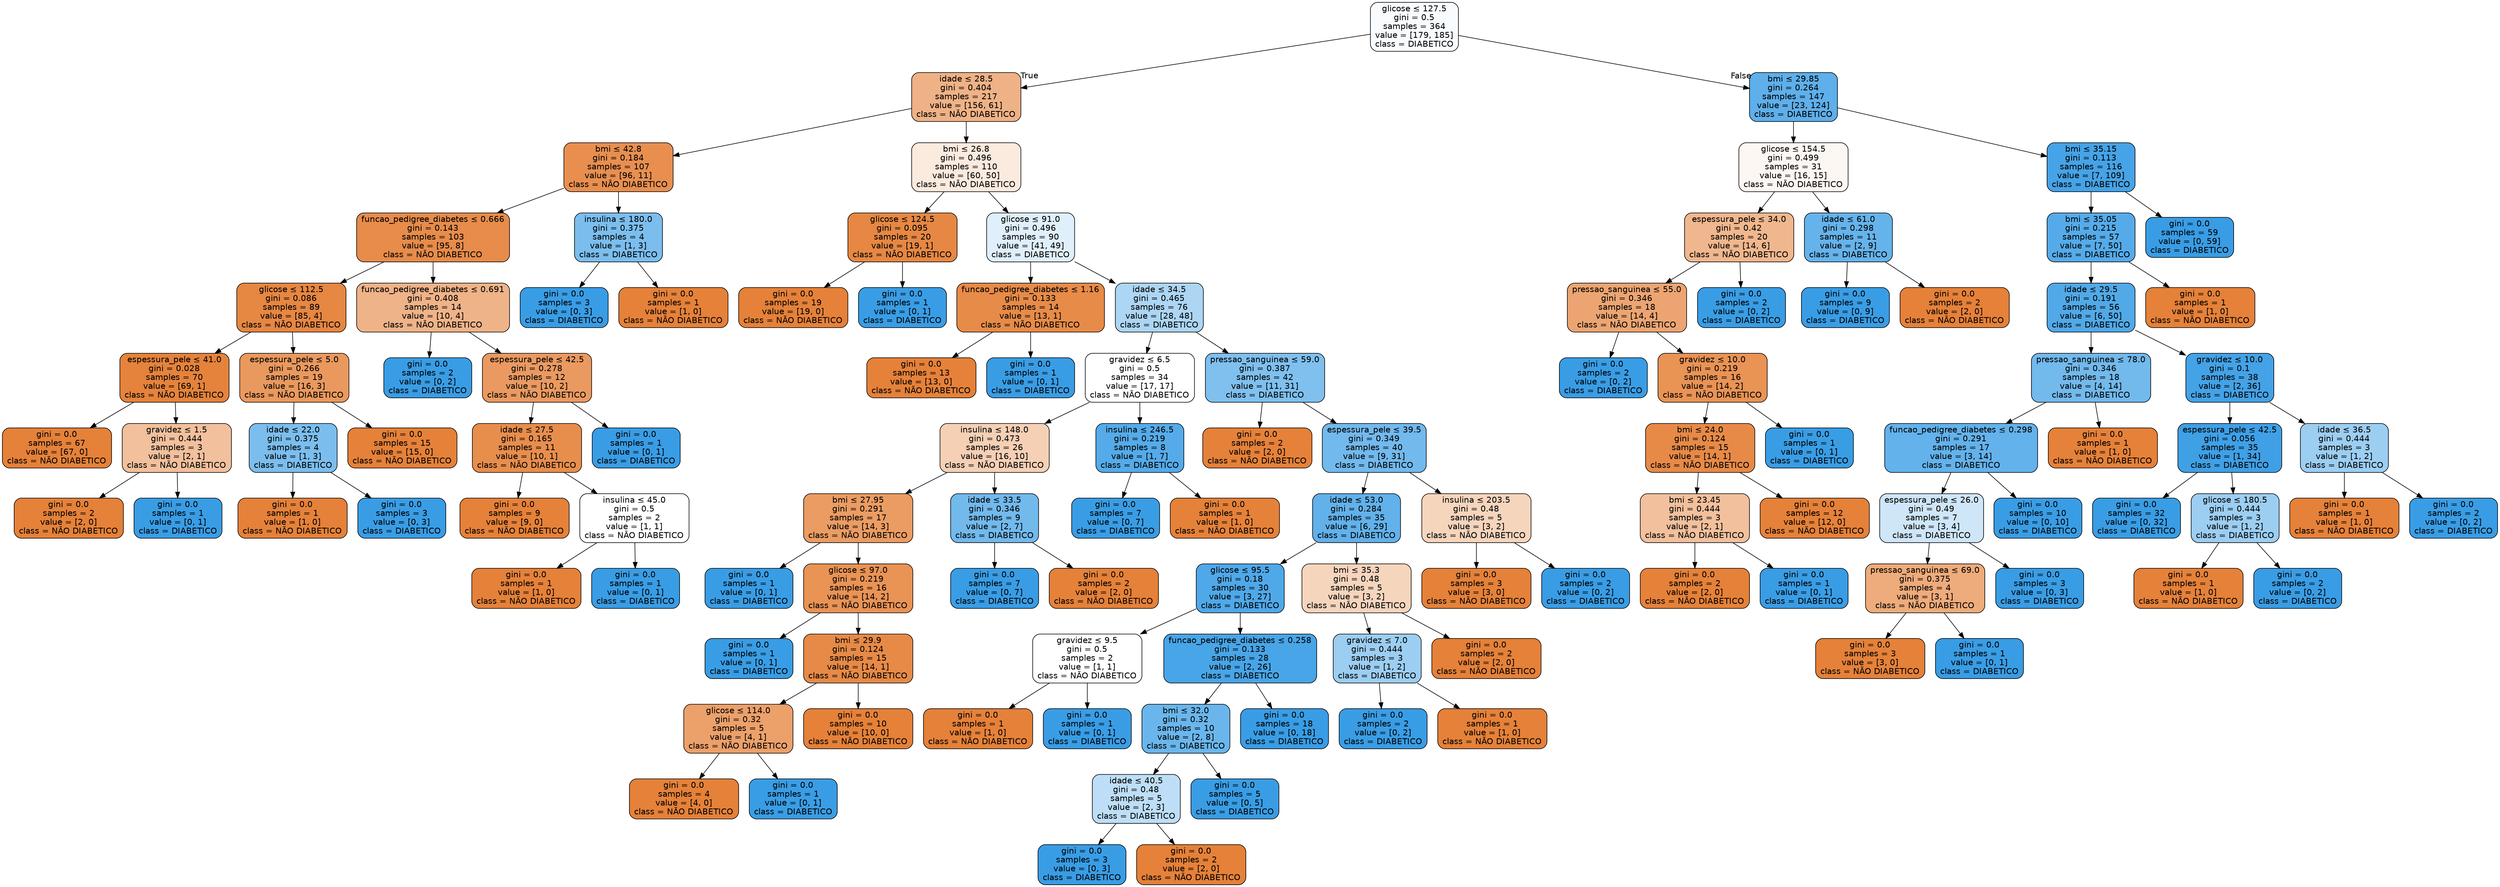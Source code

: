 digraph Tree {
node [shape=box, style="filled, rounded", color="black", fontname="helvetica"] ;
edge [fontname="helvetica"] ;
0 [label=<glicose &le; 127.5<br/>gini = 0.5<br/>samples = 364<br/>value = [179, 185]<br/>class = DIABETICO>, fillcolor="#f9fcfe"] ;
1 [label=<idade &le; 28.5<br/>gini = 0.404<br/>samples = 217<br/>value = [156, 61]<br/>class = NÃO DIABETICO>, fillcolor="#efb286"] ;
0 -> 1 [labeldistance=2.5, labelangle=45, headlabel="True"] ;
2 [label=<bmi &le; 42.8<br/>gini = 0.184<br/>samples = 107<br/>value = [96, 11]<br/>class = NÃO DIABETICO>, fillcolor="#e88f50"] ;
1 -> 2 ;
3 [label=<funcao_pedigree_diabetes &le; 0.666<br/>gini = 0.143<br/>samples = 103<br/>value = [95, 8]<br/>class = NÃO DIABETICO>, fillcolor="#e78c4a"] ;
2 -> 3 ;
4 [label=<glicose &le; 112.5<br/>gini = 0.086<br/>samples = 89<br/>value = [85, 4]<br/>class = NÃO DIABETICO>, fillcolor="#e68742"] ;
3 -> 4 ;
5 [label=<espessura_pele &le; 41.0<br/>gini = 0.028<br/>samples = 70<br/>value = [69, 1]<br/>class = NÃO DIABETICO>, fillcolor="#e5833c"] ;
4 -> 5 ;
6 [label=<gini = 0.0<br/>samples = 67<br/>value = [67, 0]<br/>class = NÃO DIABETICO>, fillcolor="#e58139"] ;
5 -> 6 ;
7 [label=<gravidez &le; 1.5<br/>gini = 0.444<br/>samples = 3<br/>value = [2, 1]<br/>class = NÃO DIABETICO>, fillcolor="#f2c09c"] ;
5 -> 7 ;
8 [label=<gini = 0.0<br/>samples = 2<br/>value = [2, 0]<br/>class = NÃO DIABETICO>, fillcolor="#e58139"] ;
7 -> 8 ;
9 [label=<gini = 0.0<br/>samples = 1<br/>value = [0, 1]<br/>class = DIABETICO>, fillcolor="#399de5"] ;
7 -> 9 ;
10 [label=<espessura_pele &le; 5.0<br/>gini = 0.266<br/>samples = 19<br/>value = [16, 3]<br/>class = NÃO DIABETICO>, fillcolor="#ea995e"] ;
4 -> 10 ;
11 [label=<idade &le; 22.0<br/>gini = 0.375<br/>samples = 4<br/>value = [1, 3]<br/>class = DIABETICO>, fillcolor="#7bbeee"] ;
10 -> 11 ;
12 [label=<gini = 0.0<br/>samples = 1<br/>value = [1, 0]<br/>class = NÃO DIABETICO>, fillcolor="#e58139"] ;
11 -> 12 ;
13 [label=<gini = 0.0<br/>samples = 3<br/>value = [0, 3]<br/>class = DIABETICO>, fillcolor="#399de5"] ;
11 -> 13 ;
14 [label=<gini = 0.0<br/>samples = 15<br/>value = [15, 0]<br/>class = NÃO DIABETICO>, fillcolor="#e58139"] ;
10 -> 14 ;
15 [label=<funcao_pedigree_diabetes &le; 0.691<br/>gini = 0.408<br/>samples = 14<br/>value = [10, 4]<br/>class = NÃO DIABETICO>, fillcolor="#efb388"] ;
3 -> 15 ;
16 [label=<gini = 0.0<br/>samples = 2<br/>value = [0, 2]<br/>class = DIABETICO>, fillcolor="#399de5"] ;
15 -> 16 ;
17 [label=<espessura_pele &le; 42.5<br/>gini = 0.278<br/>samples = 12<br/>value = [10, 2]<br/>class = NÃO DIABETICO>, fillcolor="#ea9a61"] ;
15 -> 17 ;
18 [label=<idade &le; 27.5<br/>gini = 0.165<br/>samples = 11<br/>value = [10, 1]<br/>class = NÃO DIABETICO>, fillcolor="#e88e4d"] ;
17 -> 18 ;
19 [label=<gini = 0.0<br/>samples = 9<br/>value = [9, 0]<br/>class = NÃO DIABETICO>, fillcolor="#e58139"] ;
18 -> 19 ;
20 [label=<insulina &le; 45.0<br/>gini = 0.5<br/>samples = 2<br/>value = [1, 1]<br/>class = NÃO DIABETICO>, fillcolor="#ffffff"] ;
18 -> 20 ;
21 [label=<gini = 0.0<br/>samples = 1<br/>value = [1, 0]<br/>class = NÃO DIABETICO>, fillcolor="#e58139"] ;
20 -> 21 ;
22 [label=<gini = 0.0<br/>samples = 1<br/>value = [0, 1]<br/>class = DIABETICO>, fillcolor="#399de5"] ;
20 -> 22 ;
23 [label=<gini = 0.0<br/>samples = 1<br/>value = [0, 1]<br/>class = DIABETICO>, fillcolor="#399de5"] ;
17 -> 23 ;
24 [label=<insulina &le; 180.0<br/>gini = 0.375<br/>samples = 4<br/>value = [1, 3]<br/>class = DIABETICO>, fillcolor="#7bbeee"] ;
2 -> 24 ;
25 [label=<gini = 0.0<br/>samples = 3<br/>value = [0, 3]<br/>class = DIABETICO>, fillcolor="#399de5"] ;
24 -> 25 ;
26 [label=<gini = 0.0<br/>samples = 1<br/>value = [1, 0]<br/>class = NÃO DIABETICO>, fillcolor="#e58139"] ;
24 -> 26 ;
27 [label=<bmi &le; 26.8<br/>gini = 0.496<br/>samples = 110<br/>value = [60, 50]<br/>class = NÃO DIABETICO>, fillcolor="#fbeade"] ;
1 -> 27 ;
28 [label=<glicose &le; 124.5<br/>gini = 0.095<br/>samples = 20<br/>value = [19, 1]<br/>class = NÃO DIABETICO>, fillcolor="#e68843"] ;
27 -> 28 ;
29 [label=<gini = 0.0<br/>samples = 19<br/>value = [19, 0]<br/>class = NÃO DIABETICO>, fillcolor="#e58139"] ;
28 -> 29 ;
30 [label=<gini = 0.0<br/>samples = 1<br/>value = [0, 1]<br/>class = DIABETICO>, fillcolor="#399de5"] ;
28 -> 30 ;
31 [label=<glicose &le; 91.0<br/>gini = 0.496<br/>samples = 90<br/>value = [41, 49]<br/>class = DIABETICO>, fillcolor="#dfeffb"] ;
27 -> 31 ;
32 [label=<funcao_pedigree_diabetes &le; 1.16<br/>gini = 0.133<br/>samples = 14<br/>value = [13, 1]<br/>class = NÃO DIABETICO>, fillcolor="#e78b48"] ;
31 -> 32 ;
33 [label=<gini = 0.0<br/>samples = 13<br/>value = [13, 0]<br/>class = NÃO DIABETICO>, fillcolor="#e58139"] ;
32 -> 33 ;
34 [label=<gini = 0.0<br/>samples = 1<br/>value = [0, 1]<br/>class = DIABETICO>, fillcolor="#399de5"] ;
32 -> 34 ;
35 [label=<idade &le; 34.5<br/>gini = 0.465<br/>samples = 76<br/>value = [28, 48]<br/>class = DIABETICO>, fillcolor="#acd6f4"] ;
31 -> 35 ;
36 [label=<gravidez &le; 6.5<br/>gini = 0.5<br/>samples = 34<br/>value = [17, 17]<br/>class = NÃO DIABETICO>, fillcolor="#ffffff"] ;
35 -> 36 ;
37 [label=<insulina &le; 148.0<br/>gini = 0.473<br/>samples = 26<br/>value = [16, 10]<br/>class = NÃO DIABETICO>, fillcolor="#f5d0b5"] ;
36 -> 37 ;
38 [label=<bmi &le; 27.95<br/>gini = 0.291<br/>samples = 17<br/>value = [14, 3]<br/>class = NÃO DIABETICO>, fillcolor="#eb9c63"] ;
37 -> 38 ;
39 [label=<gini = 0.0<br/>samples = 1<br/>value = [0, 1]<br/>class = DIABETICO>, fillcolor="#399de5"] ;
38 -> 39 ;
40 [label=<glicose &le; 97.0<br/>gini = 0.219<br/>samples = 16<br/>value = [14, 2]<br/>class = NÃO DIABETICO>, fillcolor="#e99355"] ;
38 -> 40 ;
41 [label=<gini = 0.0<br/>samples = 1<br/>value = [0, 1]<br/>class = DIABETICO>, fillcolor="#399de5"] ;
40 -> 41 ;
42 [label=<bmi &le; 29.9<br/>gini = 0.124<br/>samples = 15<br/>value = [14, 1]<br/>class = NÃO DIABETICO>, fillcolor="#e78a47"] ;
40 -> 42 ;
43 [label=<glicose &le; 114.0<br/>gini = 0.32<br/>samples = 5<br/>value = [4, 1]<br/>class = NÃO DIABETICO>, fillcolor="#eca06a"] ;
42 -> 43 ;
44 [label=<gini = 0.0<br/>samples = 4<br/>value = [4, 0]<br/>class = NÃO DIABETICO>, fillcolor="#e58139"] ;
43 -> 44 ;
45 [label=<gini = 0.0<br/>samples = 1<br/>value = [0, 1]<br/>class = DIABETICO>, fillcolor="#399de5"] ;
43 -> 45 ;
46 [label=<gini = 0.0<br/>samples = 10<br/>value = [10, 0]<br/>class = NÃO DIABETICO>, fillcolor="#e58139"] ;
42 -> 46 ;
47 [label=<idade &le; 33.5<br/>gini = 0.346<br/>samples = 9<br/>value = [2, 7]<br/>class = DIABETICO>, fillcolor="#72b9ec"] ;
37 -> 47 ;
48 [label=<gini = 0.0<br/>samples = 7<br/>value = [0, 7]<br/>class = DIABETICO>, fillcolor="#399de5"] ;
47 -> 48 ;
49 [label=<gini = 0.0<br/>samples = 2<br/>value = [2, 0]<br/>class = NÃO DIABETICO>, fillcolor="#e58139"] ;
47 -> 49 ;
50 [label=<insulina &le; 246.5<br/>gini = 0.219<br/>samples = 8<br/>value = [1, 7]<br/>class = DIABETICO>, fillcolor="#55abe9"] ;
36 -> 50 ;
51 [label=<gini = 0.0<br/>samples = 7<br/>value = [0, 7]<br/>class = DIABETICO>, fillcolor="#399de5"] ;
50 -> 51 ;
52 [label=<gini = 0.0<br/>samples = 1<br/>value = [1, 0]<br/>class = NÃO DIABETICO>, fillcolor="#e58139"] ;
50 -> 52 ;
53 [label=<pressao_sanguinea &le; 59.0<br/>gini = 0.387<br/>samples = 42<br/>value = [11, 31]<br/>class = DIABETICO>, fillcolor="#7fc0ee"] ;
35 -> 53 ;
54 [label=<gini = 0.0<br/>samples = 2<br/>value = [2, 0]<br/>class = NÃO DIABETICO>, fillcolor="#e58139"] ;
53 -> 54 ;
55 [label=<espessura_pele &le; 39.5<br/>gini = 0.349<br/>samples = 40<br/>value = [9, 31]<br/>class = DIABETICO>, fillcolor="#72b9ed"] ;
53 -> 55 ;
56 [label=<idade &le; 53.0<br/>gini = 0.284<br/>samples = 35<br/>value = [6, 29]<br/>class = DIABETICO>, fillcolor="#62b1ea"] ;
55 -> 56 ;
57 [label=<glicose &le; 95.5<br/>gini = 0.18<br/>samples = 30<br/>value = [3, 27]<br/>class = DIABETICO>, fillcolor="#4fa8e8"] ;
56 -> 57 ;
58 [label=<gravidez &le; 9.5<br/>gini = 0.5<br/>samples = 2<br/>value = [1, 1]<br/>class = NÃO DIABETICO>, fillcolor="#ffffff"] ;
57 -> 58 ;
59 [label=<gini = 0.0<br/>samples = 1<br/>value = [1, 0]<br/>class = NÃO DIABETICO>, fillcolor="#e58139"] ;
58 -> 59 ;
60 [label=<gini = 0.0<br/>samples = 1<br/>value = [0, 1]<br/>class = DIABETICO>, fillcolor="#399de5"] ;
58 -> 60 ;
61 [label=<funcao_pedigree_diabetes &le; 0.258<br/>gini = 0.133<br/>samples = 28<br/>value = [2, 26]<br/>class = DIABETICO>, fillcolor="#48a5e7"] ;
57 -> 61 ;
62 [label=<bmi &le; 32.0<br/>gini = 0.32<br/>samples = 10<br/>value = [2, 8]<br/>class = DIABETICO>, fillcolor="#6ab6ec"] ;
61 -> 62 ;
63 [label=<idade &le; 40.5<br/>gini = 0.48<br/>samples = 5<br/>value = [2, 3]<br/>class = DIABETICO>, fillcolor="#bddef6"] ;
62 -> 63 ;
64 [label=<gini = 0.0<br/>samples = 3<br/>value = [0, 3]<br/>class = DIABETICO>, fillcolor="#399de5"] ;
63 -> 64 ;
65 [label=<gini = 0.0<br/>samples = 2<br/>value = [2, 0]<br/>class = NÃO DIABETICO>, fillcolor="#e58139"] ;
63 -> 65 ;
66 [label=<gini = 0.0<br/>samples = 5<br/>value = [0, 5]<br/>class = DIABETICO>, fillcolor="#399de5"] ;
62 -> 66 ;
67 [label=<gini = 0.0<br/>samples = 18<br/>value = [0, 18]<br/>class = DIABETICO>, fillcolor="#399de5"] ;
61 -> 67 ;
68 [label=<bmi &le; 35.3<br/>gini = 0.48<br/>samples = 5<br/>value = [3, 2]<br/>class = NÃO DIABETICO>, fillcolor="#f6d5bd"] ;
56 -> 68 ;
69 [label=<gravidez &le; 7.0<br/>gini = 0.444<br/>samples = 3<br/>value = [1, 2]<br/>class = DIABETICO>, fillcolor="#9ccef2"] ;
68 -> 69 ;
70 [label=<gini = 0.0<br/>samples = 2<br/>value = [0, 2]<br/>class = DIABETICO>, fillcolor="#399de5"] ;
69 -> 70 ;
71 [label=<gini = 0.0<br/>samples = 1<br/>value = [1, 0]<br/>class = NÃO DIABETICO>, fillcolor="#e58139"] ;
69 -> 71 ;
72 [label=<gini = 0.0<br/>samples = 2<br/>value = [2, 0]<br/>class = NÃO DIABETICO>, fillcolor="#e58139"] ;
68 -> 72 ;
73 [label=<insulina &le; 203.5<br/>gini = 0.48<br/>samples = 5<br/>value = [3, 2]<br/>class = NÃO DIABETICO>, fillcolor="#f6d5bd"] ;
55 -> 73 ;
74 [label=<gini = 0.0<br/>samples = 3<br/>value = [3, 0]<br/>class = NÃO DIABETICO>, fillcolor="#e58139"] ;
73 -> 74 ;
75 [label=<gini = 0.0<br/>samples = 2<br/>value = [0, 2]<br/>class = DIABETICO>, fillcolor="#399de5"] ;
73 -> 75 ;
76 [label=<bmi &le; 29.85<br/>gini = 0.264<br/>samples = 147<br/>value = [23, 124]<br/>class = DIABETICO>, fillcolor="#5eafea"] ;
0 -> 76 [labeldistance=2.5, labelangle=-45, headlabel="False"] ;
77 [label=<glicose &le; 154.5<br/>gini = 0.499<br/>samples = 31<br/>value = [16, 15]<br/>class = NÃO DIABETICO>, fillcolor="#fdf7f3"] ;
76 -> 77 ;
78 [label=<espessura_pele &le; 34.0<br/>gini = 0.42<br/>samples = 20<br/>value = [14, 6]<br/>class = NÃO DIABETICO>, fillcolor="#f0b78e"] ;
77 -> 78 ;
79 [label=<pressao_sanguinea &le; 55.0<br/>gini = 0.346<br/>samples = 18<br/>value = [14, 4]<br/>class = NÃO DIABETICO>, fillcolor="#eca572"] ;
78 -> 79 ;
80 [label=<gini = 0.0<br/>samples = 2<br/>value = [0, 2]<br/>class = DIABETICO>, fillcolor="#399de5"] ;
79 -> 80 ;
81 [label=<gravidez &le; 10.0<br/>gini = 0.219<br/>samples = 16<br/>value = [14, 2]<br/>class = NÃO DIABETICO>, fillcolor="#e99355"] ;
79 -> 81 ;
82 [label=<bmi &le; 24.0<br/>gini = 0.124<br/>samples = 15<br/>value = [14, 1]<br/>class = NÃO DIABETICO>, fillcolor="#e78a47"] ;
81 -> 82 ;
83 [label=<bmi &le; 23.45<br/>gini = 0.444<br/>samples = 3<br/>value = [2, 1]<br/>class = NÃO DIABETICO>, fillcolor="#f2c09c"] ;
82 -> 83 ;
84 [label=<gini = 0.0<br/>samples = 2<br/>value = [2, 0]<br/>class = NÃO DIABETICO>, fillcolor="#e58139"] ;
83 -> 84 ;
85 [label=<gini = 0.0<br/>samples = 1<br/>value = [0, 1]<br/>class = DIABETICO>, fillcolor="#399de5"] ;
83 -> 85 ;
86 [label=<gini = 0.0<br/>samples = 12<br/>value = [12, 0]<br/>class = NÃO DIABETICO>, fillcolor="#e58139"] ;
82 -> 86 ;
87 [label=<gini = 0.0<br/>samples = 1<br/>value = [0, 1]<br/>class = DIABETICO>, fillcolor="#399de5"] ;
81 -> 87 ;
88 [label=<gini = 0.0<br/>samples = 2<br/>value = [0, 2]<br/>class = DIABETICO>, fillcolor="#399de5"] ;
78 -> 88 ;
89 [label=<idade &le; 61.0<br/>gini = 0.298<br/>samples = 11<br/>value = [2, 9]<br/>class = DIABETICO>, fillcolor="#65b3eb"] ;
77 -> 89 ;
90 [label=<gini = 0.0<br/>samples = 9<br/>value = [0, 9]<br/>class = DIABETICO>, fillcolor="#399de5"] ;
89 -> 90 ;
91 [label=<gini = 0.0<br/>samples = 2<br/>value = [2, 0]<br/>class = NÃO DIABETICO>, fillcolor="#e58139"] ;
89 -> 91 ;
92 [label=<bmi &le; 35.15<br/>gini = 0.113<br/>samples = 116<br/>value = [7, 109]<br/>class = DIABETICO>, fillcolor="#46a3e7"] ;
76 -> 92 ;
93 [label=<bmi &le; 35.05<br/>gini = 0.215<br/>samples = 57<br/>value = [7, 50]<br/>class = DIABETICO>, fillcolor="#55abe9"] ;
92 -> 93 ;
94 [label=<idade &le; 29.5<br/>gini = 0.191<br/>samples = 56<br/>value = [6, 50]<br/>class = DIABETICO>, fillcolor="#51a9e8"] ;
93 -> 94 ;
95 [label=<pressao_sanguinea &le; 78.0<br/>gini = 0.346<br/>samples = 18<br/>value = [4, 14]<br/>class = DIABETICO>, fillcolor="#72b9ec"] ;
94 -> 95 ;
96 [label=<funcao_pedigree_diabetes &le; 0.298<br/>gini = 0.291<br/>samples = 17<br/>value = [3, 14]<br/>class = DIABETICO>, fillcolor="#63b2eb"] ;
95 -> 96 ;
97 [label=<espessura_pele &le; 26.0<br/>gini = 0.49<br/>samples = 7<br/>value = [3, 4]<br/>class = DIABETICO>, fillcolor="#cee6f8"] ;
96 -> 97 ;
98 [label=<pressao_sanguinea &le; 69.0<br/>gini = 0.375<br/>samples = 4<br/>value = [3, 1]<br/>class = NÃO DIABETICO>, fillcolor="#eeab7b"] ;
97 -> 98 ;
99 [label=<gini = 0.0<br/>samples = 3<br/>value = [3, 0]<br/>class = NÃO DIABETICO>, fillcolor="#e58139"] ;
98 -> 99 ;
100 [label=<gini = 0.0<br/>samples = 1<br/>value = [0, 1]<br/>class = DIABETICO>, fillcolor="#399de5"] ;
98 -> 100 ;
101 [label=<gini = 0.0<br/>samples = 3<br/>value = [0, 3]<br/>class = DIABETICO>, fillcolor="#399de5"] ;
97 -> 101 ;
102 [label=<gini = 0.0<br/>samples = 10<br/>value = [0, 10]<br/>class = DIABETICO>, fillcolor="#399de5"] ;
96 -> 102 ;
103 [label=<gini = 0.0<br/>samples = 1<br/>value = [1, 0]<br/>class = NÃO DIABETICO>, fillcolor="#e58139"] ;
95 -> 103 ;
104 [label=<gravidez &le; 10.0<br/>gini = 0.1<br/>samples = 38<br/>value = [2, 36]<br/>class = DIABETICO>, fillcolor="#44a2e6"] ;
94 -> 104 ;
105 [label=<espessura_pele &le; 42.5<br/>gini = 0.056<br/>samples = 35<br/>value = [1, 34]<br/>class = DIABETICO>, fillcolor="#3fa0e6"] ;
104 -> 105 ;
106 [label=<gini = 0.0<br/>samples = 32<br/>value = [0, 32]<br/>class = DIABETICO>, fillcolor="#399de5"] ;
105 -> 106 ;
107 [label=<glicose &le; 180.5<br/>gini = 0.444<br/>samples = 3<br/>value = [1, 2]<br/>class = DIABETICO>, fillcolor="#9ccef2"] ;
105 -> 107 ;
108 [label=<gini = 0.0<br/>samples = 1<br/>value = [1, 0]<br/>class = NÃO DIABETICO>, fillcolor="#e58139"] ;
107 -> 108 ;
109 [label=<gini = 0.0<br/>samples = 2<br/>value = [0, 2]<br/>class = DIABETICO>, fillcolor="#399de5"] ;
107 -> 109 ;
110 [label=<idade &le; 36.5<br/>gini = 0.444<br/>samples = 3<br/>value = [1, 2]<br/>class = DIABETICO>, fillcolor="#9ccef2"] ;
104 -> 110 ;
111 [label=<gini = 0.0<br/>samples = 1<br/>value = [1, 0]<br/>class = NÃO DIABETICO>, fillcolor="#e58139"] ;
110 -> 111 ;
112 [label=<gini = 0.0<br/>samples = 2<br/>value = [0, 2]<br/>class = DIABETICO>, fillcolor="#399de5"] ;
110 -> 112 ;
113 [label=<gini = 0.0<br/>samples = 1<br/>value = [1, 0]<br/>class = NÃO DIABETICO>, fillcolor="#e58139"] ;
93 -> 113 ;
114 [label=<gini = 0.0<br/>samples = 59<br/>value = [0, 59]<br/>class = DIABETICO>, fillcolor="#399de5"] ;
92 -> 114 ;
}
